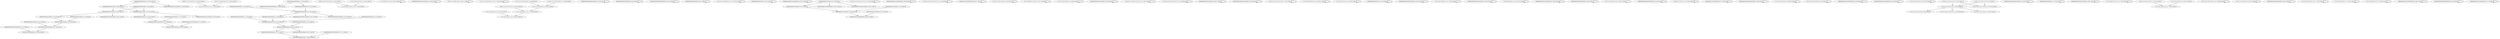 digraph G {
    "00000000000001000000_3-23:12-LEN:20" -> "0000000000010000000000_6-27:245-LEN:22";
    "1100111111101101011111_3-26:13-LEN:22" -> "11111110110101111111_7-28:46-LEN:20";
    "0000000000000100000_4-22:220-LEN:19" -> "0000000000001000000_5-23:238-LEN:19";
    "000000000000000000000_1-22:20-LEN:21" -> "0000000000000000000_5-23:474-LEN:19";
    "1100111110110111010111_3-24:11-LEN:22" -> "1111101101110101111111_7-28:24-LEN:22";
    "0000000000000100000_3-22:19-LEN:19" -> "0000000000001000000_5-23:238-LEN:19";
    "1111110110111110111_6-24:10-LEN:19" -> "1111110110111110111_6-24:10-LEN:19";
    "00000000000000000000_8-27:515-LEN:20" -> "0000000000000000000_10-28:539-LEN:19";
    "0000000000000010000000000_3-28:30-LEN:25" -> "0000000000000010000000000_3-28:30-LEN:25";
    "00000000000000000000_6-25:514-LEN:20" -> "00000000000000000000_8-27:515-LEN:20";
    "00000000000000000000_6-25:514-LEN:20" -> "00000000000000000000_8-28:11-LEN:20";
    "0000000000000000000_4-22:429-LEN:19" -> "0000000000000000000_5-23:474-LEN:19";
    "1111110110111010111_6-24:13-LEN:19" -> "1111101101110101111111_7-28:24-LEN:22";
    "11011111111001101011_3-23:11-LEN:20" -> "11011111111001101011_3-23:11-LEN:20";
    "0000000000000100010_4-22:243-LEN:19" -> "00000000000010001000000_5-27:289-LEN:23";
    "1111111111101010101111111_3-28:61-LEN:25" -> "1111111111101010101111111_3-28:61-LEN:25";
    "0111110111010111111_8-27:10-LEN:19" -> "1111101110101111111_9-28:291-LEN:19";
    "000000000000000000000000_4-28:10-LEN:24" -> "000000000000000000000000_4-28:10-LEN:24";
    "0000000000000000000000_6-28:10-LEN:22" -> "0000000000000000000000_6-28:10-LEN:22";
    "0000000000000000000000000_3-28:33-LEN:25" -> "0000000000000000000000000_3-28:33-LEN:25";
    "00000000000000000000_3-23:19-LEN:20" -> "00000000000000000000_6-25:514-LEN:20";
    "0000000000000000000_6-25:11-LEN:19" -> "0000000000000000000_6-25:11-LEN:19";
    "111111111110100101111111_3-28:12-LEN:24" -> "111111111110100101111111_3-28:12-LEN:24";
    "0000000000000001000_1-20:11-LEN:19" -> "0000000000000001000_1-20:11-LEN:19";
    "0000000000001010000000000_3-28:13-LEN:25" -> "0000000000001010000000000_3-28:13-LEN:25";
    "0000000000001010000_3-21:279-LEN:19" -> "0000000000010100000_4-22:273-LEN:19";
    "0000000000001010000_3-21:279-LEN:19" -> "000000000001010000000000_4-28:11-LEN:24";
    "0000000000001010000_3-21:279-LEN:19" -> "0000000000010100001000000_4-28:11-LEN:25";
    "11110111111110111101111111_1-28:20-LEN:26" -> "11110111111110111101111111_1-28:20-LEN:26";
    "0000000000000100000000000_3-28:54-LEN:25" -> "0000000000000100000000000_3-28:54-LEN:25";
    "11110111111101111101111111_1-28:16-LEN:26" -> "11110111111101111101111111_1-28:16-LEN:26";
    "0000000010100000000000_6-28:11-LEN:22" -> "0000000010100000000000_6-28:11-LEN:22";
    "1101111111101101011111_3-26:22-LEN:22" -> "11111110110101111111_7-28:46-LEN:20";
    "1101111111011101011_3-23:10-LEN:19" -> "1101111111011101011_3-23:10-LEN:19";
    "1111111010111110111111_6-27:10-LEN:22" -> "1111111010111110111111_6-27:10-LEN:22";
    "1100111111101110101111_3-25:109-LEN:22" -> "11111110111010111111_7-27:289-LEN:20";
    "1111111101110101111_6-25:181-LEN:19" -> "11111110111010111111_7-27:289-LEN:20";
    "0000000000010100000_4-22:273-LEN:19" -> "0000000000101000000_5-23:303-LEN:19";
    "0000000000001000000_5-23:238-LEN:19" -> "0000000000010000000000_6-27:245-LEN:22";
    "111111110111010111111_6-28:14-LEN:21" -> "111111110111010111111_6-28:14-LEN:21";
    "00000000000100010000000_5-28:10-LEN:23" -> "00000000000100010000000_5-28:10-LEN:23";
    "111101111111100111101111111_1-28:11-LEN:27" -> "111101111111100111101111111_1-28:11-LEN:27";
    "111111111110111010111_3-24:68-LEN:21" -> "1111111101110101111_6-25:181-LEN:19";
    "11110111111110111101111111_1-28:26-LEN:26" -> "11110111111110111101111111_1-28:26-LEN:26";
    "0000000000010010000000_6-28:11-LEN:22" -> "0000000000010010000000_6-28:11-LEN:22";
    "0000000000000000010000000_3-28:19-LEN:25" -> "0000000000000000010000000_3-28:19-LEN:25";
    "11110111111111011111011_1-23:12-LEN:23" -> "11110111111111011111011_1-23:12-LEN:23";
    "00000000000010001000000_5-27:289-LEN:23" -> "0000000100010000000_10-28:325-LEN:19";
    "0000000000000000000_3-21:450-LEN:19" -> "0000000000000000001000000_4-28:13-LEN:25";
    "0000000000000000000_3-21:450-LEN:19" -> "0000000000000000000_4-22:429-LEN:19";
    "0000000000000000000_3-21:450-LEN:19" -> "000000000000000000000000_4-28:18-LEN:24";
    "0000000000010000000000_6-27:245-LEN:22" -> "0000000100000000000_10-28:254-LEN:19";
    "0000000000000000100_1-19:252-LEN:19" -> "00000000000000010010000000_2-28:38-LEN:26";
    "0000000000000000100_1-19:252-LEN:19" -> "0000000000000001000_2-20:223-LEN:19";
    "1111111100110101111111_6-28:14-LEN:22" -> "1111111100110101111111_6-28:14-LEN:22";
    "1111110111101111111_8-28:12-LEN:19" -> "1111110111101111111_8-28:12-LEN:19";
    "0000000000000100010_3-22:10-LEN:19" -> "0000000000000100010_3-22:10-LEN:19";
    "0000000000000100000000000_3-28:16-LEN:25" -> "0000000000000100000000000_3-28:16-LEN:25";
    "111111101110001111111_7-28:10-LEN:21" -> "111111101110001111111_7-28:10-LEN:21";
    "0000000000000010000000000_3-28:10-LEN:25" -> "0000000000000010000000000_3-28:10-LEN:25";
    "11101101110101111111_8-28:11-LEN:20" -> "11101101110101111111_8-28:11-LEN:20";
    "0000000000001010000000000_3-28:34-LEN:25" -> "0000000000001010000000000_3-28:34-LEN:25";
    "0000000000010000000000_6-28:14-LEN:22" -> "0000000000010000000000_6-28:14-LEN:22";
    "111111110110101111111_6-28:17-LEN:21" -> "111111110110101111111_6-28:17-LEN:21";
    "0000000000101000000_5-23:303-LEN:19" -> "00000000010100000000000_6-28:321-LEN:23";
    "0000000000000000000000000_3-28:13-LEN:25" -> "0000000000000000000000000_3-28:13-LEN:25";
    "1101101111101111111_10-28:10-LEN:19" -> "1101101111101111111_10-28:10-LEN:19";
    "0000000001010000000000_5-27:10-LEN:22" -> "0000000001010000000000_5-27:10-LEN:22";
    "0000000000000010001_3-21:254-LEN:19" -> "0000000000000100010_4-22:243-LEN:19";
    "0000000000000010001_3-21:254-LEN:19" -> "000000000000010001000000_4-28:19-LEN:24";
    "0000000000000000000000000_3-28:24-LEN:25" -> "0000000000000000000000000_3-28:24-LEN:25";
    "11111111011101011111_6-28:15-LEN:20" -> "11111111011101011111_6-28:15-LEN:20";
    "0000000000010100000_3-22:23-LEN:19" -> "0000000000101000000_5-23:303-LEN:19";
    "1011111101101110101_4-22:10-LEN:19" -> "1011111101101110101_4-22:10-LEN:19";
    "0000000000001000000000000_3-28:26-LEN:25" -> "0000000000001000000000000_3-28:26-LEN:25";
    "0000000000000000000_1-20:10-LEN:19" -> "0000000000000000000_3-21:450-LEN:19";
    "0000000000000100000000000_3-28:13-LEN:25" -> "0000000000000100000000000_3-28:13-LEN:25";
    "11111110111110111111_8-27:10-LEN:20" -> "11111110111110111111_8-27:10-LEN:20";
    "11011111111011111011_3-23:182-LEN:20" -> "0111111110111110110_5-24:10-LEN:19";
    "11011111111011111011_3-23:182-LEN:20" -> "01111111101111101111111_5-28:169-LEN:23";
    "11011111111011111011_3-23:182-LEN:20" -> "011111111011111011111_5-28:13-LEN:21";
    "0000000000000000000000000_3-28:19-LEN:25" -> "0000000000000000000000000_3-28:19-LEN:25";
    "0000000000000001000_1-20:24-LEN:19" -> "0000000000000010001_3-21:254-LEN:19";
    "0000000000000001000_1-20:24-LEN:19" -> "0000000000000010000_3-21:232-LEN:19";
    "0000000000000000000_1-20:15-LEN:19" -> "0000000000000000000_1-20:15-LEN:19";
    "000000000000100010000000_4-28:12-LEN:24" -> "000000000000100010000000_4-28:12-LEN:24";
    "000000000000010001000000_3-27:14-LEN:24" -> "0000000100010000000_10-28:325-LEN:19";
    "000000000000000100010_1-22:19-LEN:21" -> "00000000000010001000000_5-27:289-LEN:23";
    "111111001110101111111_7-28:15-LEN:21" -> "111111001110101111111_7-28:15-LEN:21";
    "1100111111011101011111_3-26:13-LEN:22" -> "11111101110101111111_7-28:31-LEN:20";
    "11110111111110111110_1-21:151-LEN:20" -> "110111111110111110111111_3-28:15-LEN:24";
    "11110111111110111110_1-21:151-LEN:20" -> "11011111111011111011_3-23:182-LEN:20";
    "110111111110111001111111_3-28:20-LEN:24" -> "110111111110111001111111_3-28:20-LEN:24";
    "1101111111101101011_3-23:11-LEN:19" -> "1101111111101101011_3-23:11-LEN:19";
    "00000000000000000000000_5-28:10-LEN:23" -> "00000000000000000000000_5-28:10-LEN:23";
    "1111111101110101111111_7-28:12-LEN:22" -> "1111111101110101111111_7-28:12-LEN:22";
    "000000000000000000000000_3-27:21-LEN:24" -> "0000000000000000000_10-28:539-LEN:19";
    "1111111011101011111_7-28:13-LEN:19" -> "1111111011101011111_7-28:13-LEN:19";
    "0000000000000001000_2-20:223-LEN:19" -> "0000000000000010001_3-21:254-LEN:19";
    "0000000000000001000_2-20:223-LEN:19" -> "0000000000000010000_3-21:232-LEN:19";
    "11111101110101111111_7-28:10-LEN:20" -> "11111101110101111111_7-28:10-LEN:20";
    "11111110111010111111_7-27:289-LEN:20" -> "1111101110101111111_9-28:291-LEN:19";
    "0000000000010100000000000_3-28:21-LEN:25" -> "0000000000010100000000000_3-28:21-LEN:25";
    "0000000000000000000_5-23:474-LEN:19" -> "00000000000000000000_6-25:514-LEN:20";
    "1000000000000000000_4-22:10-LEN:19" -> "0000000000000000000_5-23:474-LEN:19";
    "0000000000000000000_1-19:135-LEN:19" -> "00000000000000000000000000_2-28:69-LEN:26";
    "0000000000000000000_1-19:135-LEN:19" -> "0000000000000000000_2-20:126-LEN:19";
    "0000000000000000000000000_3-28:14-LEN:25" -> "0000000000000000000000000_3-28:14-LEN:25";
    "000000000000010000000000_3-27:13-LEN:24" -> "0000000100000000000_10-28:254-LEN:19";
    "000000000000110000000000_3-27:10-LEN:24" -> "000000000000110000000000_3-27:10-LEN:24";
    "1111111011101011111_6-26:17-LEN:19" -> "11111101110101111111_7-28:31-LEN:20";
    "00000000000101000000_3-23:11-LEN:20" -> "00000000010100000000000_6-28:321-LEN:23";
    "1110111111110111110_1-21:15-LEN:19" -> "110111111110111110111111_3-28:15-LEN:24";
    "1110111111110111110_1-21:15-LEN:19" -> "11011111111011111011_3-23:182-LEN:20";
    "0000000000000010000_3-21:232-LEN:19" -> "0000000000000100000_4-22:220-LEN:19";
    "0000000000000010000_3-21:232-LEN:19" -> "000000000000010000000000_4-28:12-LEN:24";
    "0000000000000000000_2-20:126-LEN:19" -> "0000000000000000000_3-21:450-LEN:19";
    "11110111111110111010111_1-24:108-LEN:23" -> "1111111101110101111_6-25:181-LEN:19";
}
